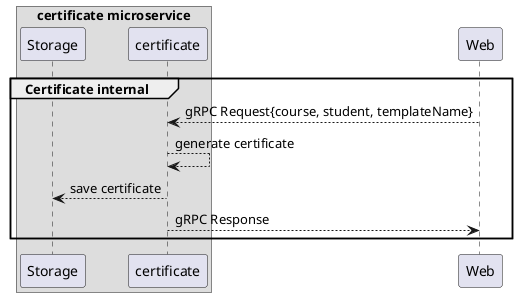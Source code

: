 @startuml
box certificate microservice
group Certificate internal 
participant Storage as Storage 
participant certificate as certificate 


certificate <-- Web: gRPC Request{course, student, templateName}

certificate --> certificate : generate certificate

certificate --> Storage : save certificate
 
certificate --> Web: gRPC Response
end

end box
participant Web  as Web
@enduml